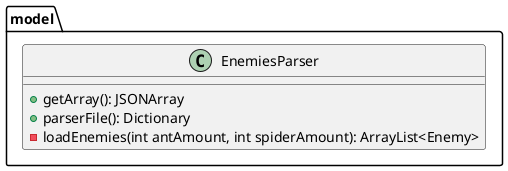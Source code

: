 @startuml
'https://plantuml.com/class-diagram


package model {
    class EnemiesParser {
        + getArray(): JSONArray
        + parserFile(): Dictionary
        - loadEnemies(int antAmount, int spiderAmount): ArrayList<Enemy>
    }
}

@enduml